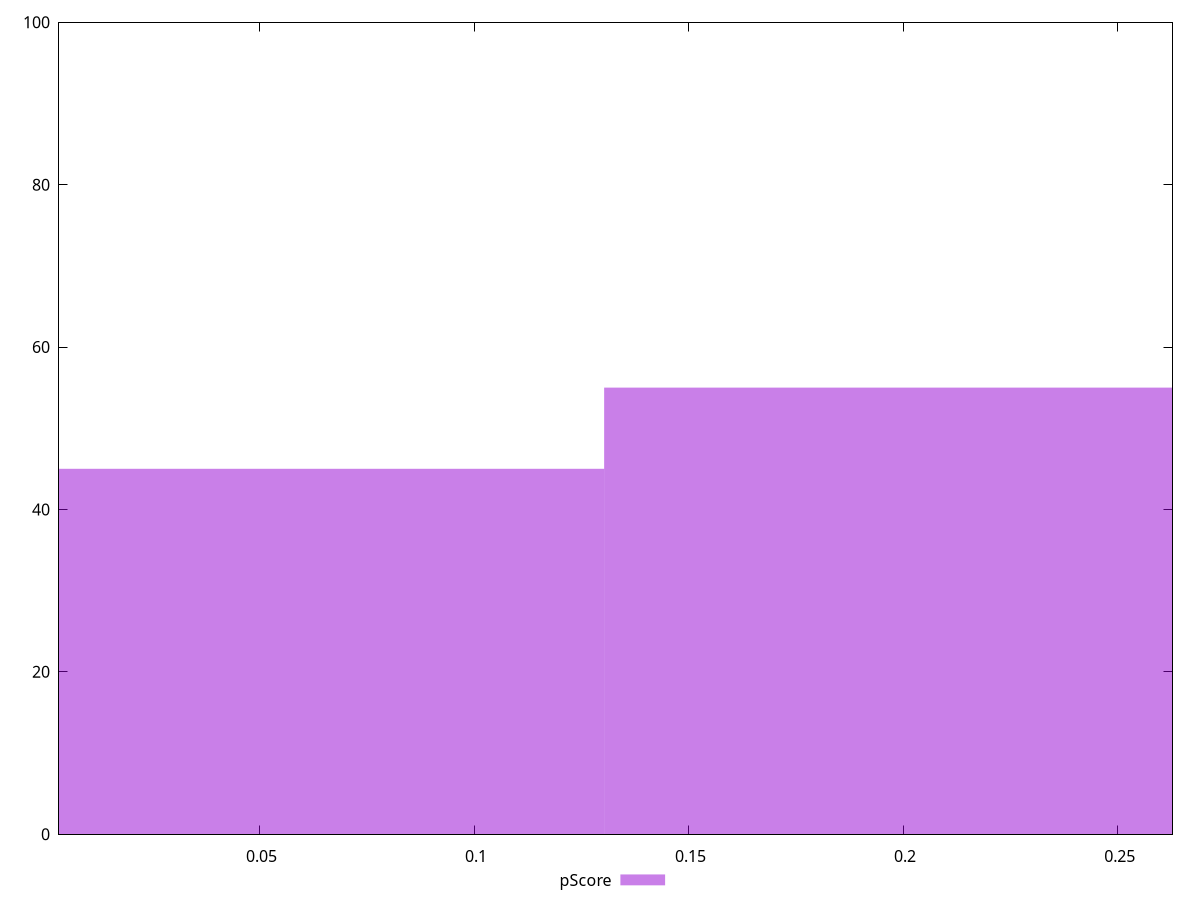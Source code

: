 reset

$pScore <<EOF
0 45
0.26062963835080866 55
EOF

set key outside below
set boxwidth 0.26062963835080866
set xrange [0.0032521211570840647:0.26278877104710546]
set yrange [0:100]
set trange [0:100]
set style fill transparent solid 0.5 noborder
set terminal svg size 640, 490 enhanced background rgb 'white'
set output "report_00018_2021-02-10T15-25-16.877Z/cumulative-layout-shift/samples/pages+cached+noadtech/pScore/histogram.svg"

plot $pScore title "pScore" with boxes

reset
